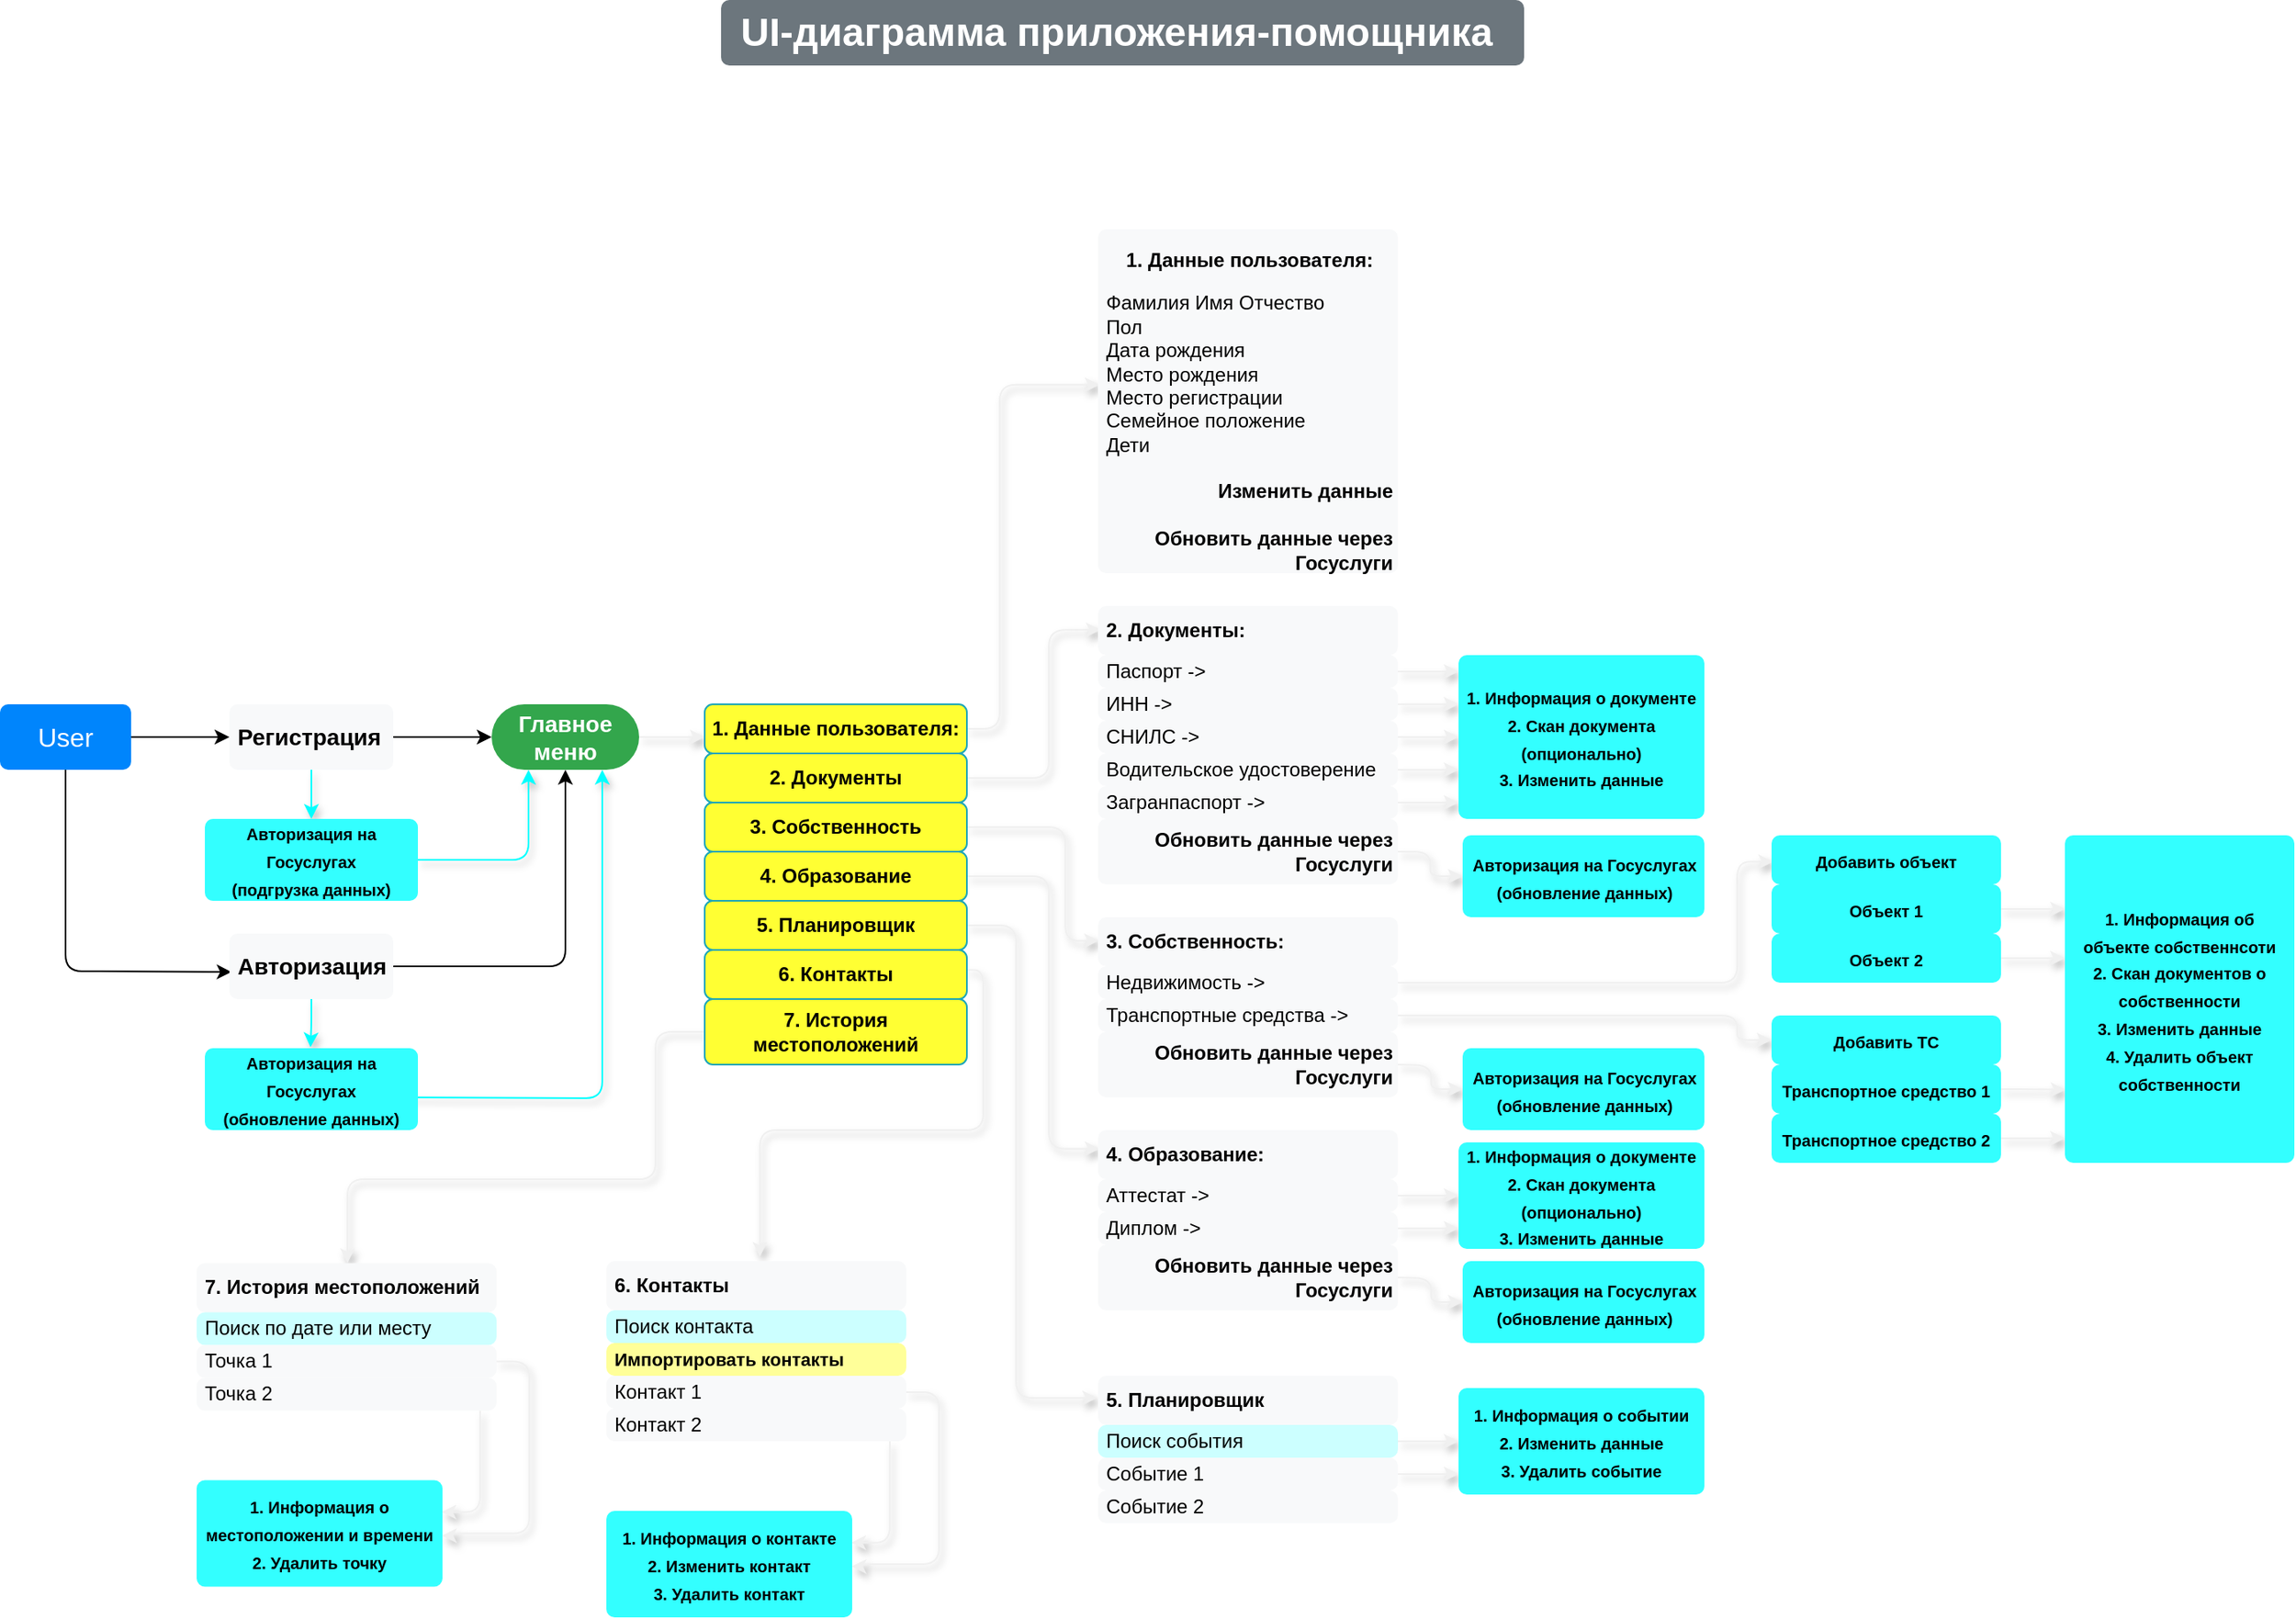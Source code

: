 <mxfile>
    <diagram id="IbItTFuZlibu-NrXDWV0" name="Страница 1">
        <mxGraphModel dx="1386" dy="1956" grid="1" gridSize="10" guides="1" tooltips="1" connect="1" arrows="1" fold="1" page="1" pageScale="1" pageWidth="827" pageHeight="1169" math="0" shadow="0">
            <root>
                <mxCell id="0"/>
                <mxCell id="1" parent="0"/>
                <mxCell id="22" style="edgeStyle=none;html=1;" parent="1" source="21" edge="1">
                    <mxGeometry relative="1" as="geometry">
                        <mxPoint x="280" y="-610" as="targetPoint"/>
                    </mxGeometry>
                </mxCell>
                <mxCell id="32" style="edgeStyle=orthogonalEdgeStyle;html=1;entryX=0.013;entryY=0.587;entryDx=0;entryDy=0;entryPerimeter=0;" parent="1" source="21" target="43" edge="1">
                    <mxGeometry relative="1" as="geometry">
                        <mxPoint x="310" y="-430" as="targetPoint"/>
                        <Array as="points">
                            <mxPoint x="180" y="-467"/>
                            <mxPoint x="210" y="-467"/>
                        </Array>
                    </mxGeometry>
                </mxCell>
                <mxCell id="21" value="User" style="html=1;shadow=0;dashed=0;shape=mxgraph.bootstrap.rrect;rSize=5;strokeColor=none;strokeWidth=1;fillColor=#0085FC;fontColor=#FFFFFF;whiteSpace=wrap;align=center;verticalAlign=middle;spacingLeft=0;fontStyle=0;fontSize=16;spacing=5;" parent="1" vertex="1">
                    <mxGeometry x="140" y="-630" width="80" height="40" as="geometry"/>
                </mxCell>
                <mxCell id="34" style="edgeStyle=orthogonalEdgeStyle;html=1;" parent="1" source="29" target="33" edge="1">
                    <mxGeometry relative="1" as="geometry"/>
                </mxCell>
                <mxCell id="38" style="edgeStyle=orthogonalEdgeStyle;html=1;strokeColor=#00FFFF;shadow=1;" parent="1" source="29" target="31" edge="1">
                    <mxGeometry relative="1" as="geometry"/>
                </mxCell>
                <mxCell id="29" value="Регистрация" style="html=1;shadow=0;dashed=0;shape=mxgraph.bootstrap.rrect;rSize=5;strokeColor=none;strokeWidth=1;fillColor=#F8F9FA;fontColor=#000000;whiteSpace=wrap;align=left;verticalAlign=middle;spacingLeft=0;fontStyle=1;fontSize=14;spacing=5;" parent="1" vertex="1">
                    <mxGeometry x="280" y="-630" width="100" height="40" as="geometry"/>
                </mxCell>
                <mxCell id="47" style="edgeStyle=orthogonalEdgeStyle;html=1;entryX=0.25;entryY=1;entryDx=0;entryDy=0;shadow=1;strokeColor=#00FFFF;fontSize=10;" parent="1" source="31" target="33" edge="1">
                    <mxGeometry relative="1" as="geometry"/>
                </mxCell>
                <mxCell id="31" value="&lt;font style=&quot;font-size: 10px;&quot;&gt;Авторизация на Госуслугах&lt;br&gt;(подгрузка данных)&lt;br&gt;&lt;/font&gt;" style="html=1;shadow=0;dashed=0;shape=mxgraph.bootstrap.rrect;rSize=5;strokeColor=none;strokeWidth=1;fillColor=#33FFFF;fontColor=#000000;whiteSpace=wrap;align=center;verticalAlign=middle;spacingLeft=0;fontStyle=1;fontSize=14;spacing=5;" parent="1" vertex="1">
                    <mxGeometry x="265" y="-560" width="130" height="50" as="geometry"/>
                </mxCell>
                <mxCell id="56" style="edgeStyle=orthogonalEdgeStyle;html=1;shadow=1;strokeColor=#F0F0F0;fontSize=12;fontColor=#000000;" parent="1" source="33" edge="1">
                    <mxGeometry relative="1" as="geometry">
                        <mxPoint x="570" y="-610" as="targetPoint"/>
                        <Array as="points">
                            <mxPoint x="570" y="-610"/>
                        </Array>
                    </mxGeometry>
                </mxCell>
                <mxCell id="33" value="Главное меню" style="rounded=1;whiteSpace=wrap;html=1;arcSize=50;strokeColor=none;strokeWidth=1;fillColor=#33A64C;fontColor=#FFFFFF;whiteSpace=wrap;align=center;verticalAlign=middle;spacingLeft=0;fontStyle=1;fontSize=14;spacing=10;" parent="1" vertex="1">
                    <mxGeometry x="440" y="-630" width="90" height="40" as="geometry"/>
                </mxCell>
                <mxCell id="41" style="edgeStyle=orthogonalEdgeStyle;html=1;entryX=0.5;entryY=1;entryDx=0;entryDy=0;" parent="1" source="43" target="33" edge="1">
                    <mxGeometry relative="1" as="geometry">
                        <mxPoint x="440" y="-470" as="targetPoint"/>
                    </mxGeometry>
                </mxCell>
                <mxCell id="42" style="edgeStyle=orthogonalEdgeStyle;html=1;strokeColor=#00FFFF;shadow=1;entryX=0.496;entryY=-0.012;entryDx=0;entryDy=0;entryPerimeter=0;" parent="1" source="43" target="46" edge="1">
                    <mxGeometry relative="1" as="geometry">
                        <mxPoint x="330" y="-410" as="targetPoint"/>
                    </mxGeometry>
                </mxCell>
                <mxCell id="43" value="Авторизация" style="html=1;shadow=0;dashed=0;shape=mxgraph.bootstrap.rrect;rSize=5;strokeColor=none;strokeWidth=1;fillColor=#F8F9FA;fontColor=#000000;whiteSpace=wrap;align=left;verticalAlign=middle;spacingLeft=0;fontStyle=1;fontSize=14;spacing=5;" parent="1" vertex="1">
                    <mxGeometry x="280" y="-490" width="100" height="40" as="geometry"/>
                </mxCell>
                <mxCell id="44" style="edgeStyle=orthogonalEdgeStyle;html=1;entryX=0.75;entryY=1;entryDx=0;entryDy=0;shadow=1;strokeColor=#00FFFF;fontSize=10;" parent="1" target="33" edge="1">
                    <mxGeometry relative="1" as="geometry">
                        <mxPoint x="485" y="-450" as="targetPoint"/>
                        <mxPoint x="380" y="-390.0" as="sourcePoint"/>
                    </mxGeometry>
                </mxCell>
                <mxCell id="46" value="&lt;font style=&quot;font-size: 10px;&quot;&gt;Авторизация на Госуслугах&lt;br&gt;(обновление данных)&lt;br&gt;&lt;/font&gt;" style="html=1;shadow=0;dashed=0;shape=mxgraph.bootstrap.rrect;rSize=5;strokeColor=none;strokeWidth=1;fillColor=#33FFFF;fontColor=#000000;whiteSpace=wrap;align=center;verticalAlign=middle;spacingLeft=0;fontStyle=1;fontSize=14;spacing=5;" parent="1" vertex="1">
                    <mxGeometry x="265" y="-420" width="130" height="50" as="geometry"/>
                </mxCell>
                <mxCell id="63" style="edgeStyle=orthogonalEdgeStyle;html=1;shadow=1;strokeColor=#F0F0F0;fontSize=12;fontColor=#000000;entryX=0.005;entryY=0.452;entryDx=0;entryDy=0;entryPerimeter=0;" parent="1" source="54" target="64" edge="1">
                    <mxGeometry relative="1" as="geometry">
                        <mxPoint x="770" y="-615" as="targetPoint"/>
                        <Array as="points">
                            <mxPoint x="750" y="-615"/>
                            <mxPoint x="750" y="-825"/>
                        </Array>
                    </mxGeometry>
                </mxCell>
                <mxCell id="54" value="&lt;p style=&quot;font-size: 12px;&quot;&gt;&lt;span style=&quot;background-color: initial;&quot;&gt;&lt;b&gt;1. Данные пользователя:&lt;/b&gt;&lt;/span&gt;&lt;/p&gt;" style="html=1;shadow=0;dashed=0;shape=mxgraph.bootstrap.rrect;rSize=5;strokeColor=#1CA5B8;strokeWidth=1;fillColor=#FFFF33;fontColor=#000000;whiteSpace=wrap;align=center;verticalAlign=middle;spacingLeft=0;fontStyle=0;fontSize=12;spacing=5;labelPosition=center;verticalLabelPosition=middle;" parent="1" vertex="1">
                    <mxGeometry x="570" y="-630" width="160" height="30" as="geometry"/>
                </mxCell>
                <mxCell id="72" style="edgeStyle=orthogonalEdgeStyle;html=1;entryX=0.009;entryY=0.485;entryDx=0;entryDy=0;entryPerimeter=0;shadow=1;strokeColor=#F0F0F0;fontSize=11;fontColor=#000000;" parent="1" source="57" target="65" edge="1">
                    <mxGeometry relative="1" as="geometry">
                        <Array as="points">
                            <mxPoint x="780" y="-585"/>
                            <mxPoint x="780" y="-675"/>
                        </Array>
                    </mxGeometry>
                </mxCell>
                <mxCell id="57" value="&lt;p style=&quot;&quot;&gt;2. Документы&lt;/p&gt;" style="html=1;shadow=0;dashed=0;shape=mxgraph.bootstrap.rrect;rSize=5;strokeColor=#1CA5B8;strokeWidth=1;fillColor=#FFFF33;fontColor=#000000;whiteSpace=wrap;align=center;verticalAlign=middle;spacingLeft=0;fontStyle=1;fontSize=12;spacing=5;labelPosition=center;verticalLabelPosition=middle;" parent="1" vertex="1">
                    <mxGeometry x="570" y="-600" width="160" height="30" as="geometry"/>
                </mxCell>
                <mxCell id="78" style="edgeStyle=orthogonalEdgeStyle;html=1;entryX=0.003;entryY=0.478;entryDx=0;entryDy=0;entryPerimeter=0;shadow=1;strokeColor=#F0F0F0;fontSize=11;fontColor=#000000;" parent="1" source="58" target="73" edge="1">
                    <mxGeometry relative="1" as="geometry">
                        <Array as="points">
                            <mxPoint x="790" y="-555"/>
                            <mxPoint x="790" y="-486"/>
                        </Array>
                    </mxGeometry>
                </mxCell>
                <mxCell id="58" value="&lt;div style=&quot;&quot;&gt;&lt;span style=&quot;background-color: initial;&quot;&gt;3. Собственность&lt;/span&gt;&lt;/div&gt;" style="html=1;shadow=0;dashed=0;shape=mxgraph.bootstrap.rrect;rSize=5;strokeColor=#1CA5B8;strokeWidth=1;fillColor=#FFFF33;fontColor=#000000;whiteSpace=wrap;align=center;verticalAlign=middle;spacingLeft=0;fontStyle=1;fontSize=12;spacing=5;labelPosition=center;verticalLabelPosition=middle;" parent="1" vertex="1">
                    <mxGeometry x="570" y="-570" width="160" height="30" as="geometry"/>
                </mxCell>
                <mxCell id="113" style="edgeStyle=orthogonalEdgeStyle;html=1;entryX=0.005;entryY=0.379;entryDx=0;entryDy=0;entryPerimeter=0;shadow=1;strokeColor=#F0F0F0;fontSize=11;fontColor=#000000;" parent="1" source="59" target="104" edge="1">
                    <mxGeometry relative="1" as="geometry">
                        <Array as="points">
                            <mxPoint x="780" y="-525"/>
                            <mxPoint x="780" y="-359"/>
                        </Array>
                    </mxGeometry>
                </mxCell>
                <mxCell id="59" value="&lt;div style=&quot;&quot;&gt;&lt;span style=&quot;background-color: initial;&quot;&gt;4. Образование&lt;/span&gt;&lt;/div&gt;" style="html=1;shadow=0;dashed=0;shape=mxgraph.bootstrap.rrect;rSize=5;strokeColor=#1CA5B8;strokeWidth=1;fillColor=#FFFF33;fontColor=#000000;whiteSpace=wrap;align=center;verticalAlign=middle;spacingLeft=0;fontStyle=1;fontSize=12;spacing=5;labelPosition=center;verticalLabelPosition=middle;" parent="1" vertex="1">
                    <mxGeometry x="570" y="-540" width="160" height="30" as="geometry"/>
                </mxCell>
                <mxCell id="123" style="edgeStyle=orthogonalEdgeStyle;html=1;entryX=-0.003;entryY=0.451;entryDx=0;entryDy=0;entryPerimeter=0;shadow=1;strokeColor=#F0F0F0;fontSize=11;fontColor=#000000;" parent="1" source="60" target="114" edge="1">
                    <mxGeometry relative="1" as="geometry">
                        <Array as="points">
                            <mxPoint x="760" y="-495"/>
                            <mxPoint x="760" y="-206"/>
                        </Array>
                    </mxGeometry>
                </mxCell>
                <mxCell id="60" value="&lt;div style=&quot;&quot;&gt;&lt;span style=&quot;background-color: initial;&quot;&gt;5. Планировщик&lt;/span&gt;&lt;/div&gt;" style="html=1;shadow=0;dashed=0;shape=mxgraph.bootstrap.rrect;rSize=5;strokeColor=#1CA5B8;strokeWidth=1;fillColor=#FFFF33;fontColor=#000000;whiteSpace=wrap;align=center;verticalAlign=middle;spacingLeft=0;fontStyle=1;fontSize=12;spacing=5;labelPosition=center;verticalLabelPosition=middle;" parent="1" vertex="1">
                    <mxGeometry x="570" y="-510" width="160" height="30" as="geometry"/>
                </mxCell>
                <mxCell id="135" style="edgeStyle=orthogonalEdgeStyle;html=1;entryX=0.512;entryY=-0.089;entryDx=0;entryDy=0;entryPerimeter=0;shadow=1;strokeColor=#F0F0F0;fontSize=11;fontColor=#000000;exitX=0.998;exitY=0.406;exitDx=0;exitDy=0;exitPerimeter=0;" parent="1" source="61" target="125" edge="1">
                    <mxGeometry relative="1" as="geometry"/>
                </mxCell>
                <mxCell id="61" value="&lt;div style=&quot;&quot;&gt;&lt;span style=&quot;background-color: initial;&quot;&gt;6. Контакты&lt;/span&gt;&lt;/div&gt;" style="html=1;shadow=0;dashed=0;shape=mxgraph.bootstrap.rrect;rSize=5;strokeColor=#1CA5B8;strokeWidth=1;fillColor=#FFFF33;fontColor=#000000;whiteSpace=wrap;align=center;verticalAlign=middle;spacingLeft=0;fontStyle=1;fontSize=12;spacing=5;labelPosition=center;verticalLabelPosition=middle;" parent="1" vertex="1">
                    <mxGeometry x="570" y="-480" width="160" height="30" as="geometry"/>
                </mxCell>
                <mxCell id="144" style="edgeStyle=orthogonalEdgeStyle;html=1;shadow=1;strokeColor=#F0F0F0;fontSize=11;fontColor=#000000;" parent="1" source="62" target="136" edge="1">
                    <mxGeometry relative="1" as="geometry">
                        <Array as="points">
                            <mxPoint x="540" y="-430"/>
                            <mxPoint x="540" y="-340"/>
                            <mxPoint x="352" y="-340"/>
                        </Array>
                    </mxGeometry>
                </mxCell>
                <mxCell id="62" value="&lt;div style=&quot;&quot;&gt;&lt;span style=&quot;background-color: initial;&quot;&gt;7. История местоположений&lt;/span&gt;&lt;/div&gt;" style="html=1;shadow=0;dashed=0;shape=mxgraph.bootstrap.rrect;rSize=5;strokeColor=#1CA5B8;strokeWidth=1;fillColor=#FFFF33;fontColor=#000000;whiteSpace=wrap;align=center;verticalAlign=middle;spacingLeft=0;fontStyle=1;fontSize=12;spacing=5;labelPosition=center;verticalLabelPosition=middle;" parent="1" vertex="1">
                    <mxGeometry x="570" y="-450" width="160" height="40" as="geometry"/>
                </mxCell>
                <mxCell id="64" value="&lt;p style=&quot;font-size: 12px; font-weight: 400; text-align: center;&quot;&gt;&lt;span style=&quot;background-color: initial;&quot;&gt;&lt;b&gt;1. Данные пользователя:&lt;/b&gt;&lt;/span&gt;&lt;br&gt;&lt;/p&gt;&lt;div style=&quot;font-size: 12px; font-weight: 400;&quot;&gt;Фамилия&amp;nbsp;&lt;span style=&quot;background-color: initial;&quot;&gt;Имя&amp;nbsp;&lt;/span&gt;&lt;span style=&quot;background-color: initial;&quot;&gt;Отчество&lt;/span&gt;&lt;/div&gt;&lt;div style=&quot;font-size: 12px; font-weight: 400;&quot;&gt;Пол&lt;/div&gt;&lt;div style=&quot;font-size: 12px; font-weight: 400;&quot;&gt;Дата рождения&lt;/div&gt;&lt;div style=&quot;font-size: 12px; font-weight: 400;&quot;&gt;Место рождения&lt;/div&gt;&lt;div style=&quot;font-size: 12px; font-weight: 400;&quot;&gt;Место регистрации&lt;/div&gt;&lt;div style=&quot;font-size: 12px; font-weight: 400;&quot;&gt;&lt;span style=&quot;background-color: initial;&quot;&gt;Семейное&amp;nbsp;&lt;/span&gt;&lt;span style=&quot;background-color: initial;&quot;&gt;положение&lt;/span&gt;&lt;/div&gt;&lt;div style=&quot;font-size: 12px; font-weight: 400;&quot;&gt;&lt;span style=&quot;background-color: initial;&quot;&gt;Дети&lt;/span&gt;&lt;/div&gt;&lt;div style=&quot;font-size: 12px; font-weight: 400;&quot;&gt;&lt;span style=&quot;background-color: initial;&quot;&gt;&lt;br&gt;&lt;/span&gt;&lt;/div&gt;&lt;div style=&quot;font-size: 12px; font-weight: 400; text-align: right;&quot;&gt;&lt;span style=&quot;background-color: initial;&quot;&gt;&lt;b&gt;Изменить данные&lt;/b&gt;&lt;/span&gt;&lt;/div&gt;&lt;div style=&quot;font-size: 12px; font-weight: 400; text-align: right;&quot;&gt;&lt;span style=&quot;background-color: initial;&quot;&gt;&lt;b&gt;&lt;br&gt;&lt;/b&gt;&lt;/span&gt;&lt;/div&gt;&lt;div style=&quot;font-size: 12px; font-weight: 400; text-align: right;&quot;&gt;&lt;span style=&quot;background-color: initial;&quot;&gt;&lt;b&gt;Обновить данные через Госуслуги&lt;/b&gt;&lt;/span&gt;&lt;/div&gt;" style="html=1;shadow=0;dashed=0;shape=mxgraph.bootstrap.rrect;rSize=5;strokeColor=none;strokeWidth=1;fillColor=#F8F9FA;fontColor=#000000;whiteSpace=wrap;align=left;verticalAlign=middle;spacingLeft=0;fontStyle=1;fontSize=11;spacing=5;" parent="1" vertex="1">
                    <mxGeometry x="810" y="-920" width="183" height="210" as="geometry"/>
                </mxCell>
                <mxCell id="65" value="&lt;p style=&quot;font-size: 12px; text-align: center; font-weight: 400;&quot;&gt;&lt;span style=&quot;background-color: initial;&quot;&gt;&lt;b&gt;2. Документы:&lt;/b&gt;&lt;/span&gt;&lt;/p&gt;" style="html=1;shadow=0;dashed=0;shape=mxgraph.bootstrap.rrect;rSize=5;strokeColor=none;strokeWidth=1;fillColor=#F8F9FA;fontColor=#000000;whiteSpace=wrap;align=left;verticalAlign=middle;spacingLeft=0;fontStyle=1;fontSize=11;spacing=5;" parent="1" vertex="1">
                    <mxGeometry x="810" y="-690" width="183" height="30" as="geometry"/>
                </mxCell>
                <mxCell id="82" style="edgeStyle=orthogonalEdgeStyle;html=1;shadow=1;strokeColor=#F0F0F0;fontSize=11;fontColor=#000000;" parent="1" source="66" edge="1">
                    <mxGeometry relative="1" as="geometry">
                        <mxPoint x="1030" y="-650" as="targetPoint"/>
                    </mxGeometry>
                </mxCell>
                <mxCell id="66" value="&lt;p style=&quot;font-size: 12px; text-align: center; font-weight: 400;&quot;&gt;&lt;span style=&quot;background-color: initial;&quot;&gt;Паспорт -&amp;gt;&lt;br&gt;&lt;/span&gt;&lt;/p&gt;" style="html=1;shadow=0;dashed=0;shape=mxgraph.bootstrap.rrect;rSize=5;strokeColor=none;strokeWidth=1;fillColor=#F8F9FA;fontColor=#000000;whiteSpace=wrap;align=left;verticalAlign=middle;spacingLeft=0;fontStyle=1;fontSize=11;spacing=5;" parent="1" vertex="1">
                    <mxGeometry x="810" y="-660" width="183" height="20" as="geometry"/>
                </mxCell>
                <mxCell id="90" style="edgeStyle=orthogonalEdgeStyle;html=1;shadow=1;strokeColor=#F0F0F0;fontSize=11;fontColor=#000000;" parent="1" source="67" target="88" edge="1">
                    <mxGeometry relative="1" as="geometry"/>
                </mxCell>
                <mxCell id="67" value="&lt;p style=&quot;text-align: right; font-size: 12px; font-weight: 400;&quot;&gt;&lt;b style=&quot;background-color: initial;&quot;&gt;Обновить данные через Госуслуги&lt;/b&gt;&lt;br&gt;&lt;/p&gt;" style="html=1;shadow=0;dashed=0;shape=mxgraph.bootstrap.rrect;rSize=5;strokeColor=none;strokeWidth=1;fillColor=#F8F9FA;fontColor=#000000;whiteSpace=wrap;align=left;verticalAlign=middle;spacingLeft=0;fontStyle=1;fontSize=11;spacing=5;" parent="1" vertex="1">
                    <mxGeometry x="810" y="-560" width="183" height="40" as="geometry"/>
                </mxCell>
                <mxCell id="83" style="edgeStyle=orthogonalEdgeStyle;html=1;shadow=1;strokeColor=#F0F0F0;fontSize=11;fontColor=#000000;" parent="1" source="68" edge="1">
                    <mxGeometry relative="1" as="geometry">
                        <mxPoint x="1030" y="-630" as="targetPoint"/>
                    </mxGeometry>
                </mxCell>
                <mxCell id="68" value="&lt;p style=&quot;font-size: 12px; text-align: center; font-weight: 400;&quot;&gt;&lt;span style=&quot;background-color: initial;&quot;&gt;ИНН -&amp;gt;&lt;br&gt;&lt;/span&gt;&lt;/p&gt;" style="html=1;shadow=0;dashed=0;shape=mxgraph.bootstrap.rrect;rSize=5;strokeColor=none;strokeWidth=1;fillColor=#F8F9FA;fontColor=#000000;whiteSpace=wrap;align=left;verticalAlign=middle;spacingLeft=0;fontStyle=1;fontSize=11;spacing=5;" parent="1" vertex="1">
                    <mxGeometry x="810" y="-640" width="183" height="20" as="geometry"/>
                </mxCell>
                <mxCell id="84" style="edgeStyle=orthogonalEdgeStyle;html=1;shadow=1;strokeColor=#F0F0F0;fontSize=11;fontColor=#000000;" parent="1" source="69" edge="1">
                    <mxGeometry relative="1" as="geometry">
                        <mxPoint x="1030" y="-610" as="targetPoint"/>
                    </mxGeometry>
                </mxCell>
                <mxCell id="69" value="&lt;p style=&quot;font-size: 12px; text-align: center; font-weight: 400;&quot;&gt;&lt;span style=&quot;background-color: initial;&quot;&gt;СНИЛС -&amp;gt;&lt;br&gt;&lt;/span&gt;&lt;/p&gt;" style="html=1;shadow=0;dashed=0;shape=mxgraph.bootstrap.rrect;rSize=5;strokeColor=none;strokeWidth=1;fillColor=#F8F9FA;fontColor=#000000;whiteSpace=wrap;align=left;verticalAlign=middle;spacingLeft=0;fontStyle=1;fontSize=11;spacing=5;" parent="1" vertex="1">
                    <mxGeometry x="810" y="-620" width="183" height="20" as="geometry"/>
                </mxCell>
                <mxCell id="85" style="edgeStyle=orthogonalEdgeStyle;html=1;shadow=1;strokeColor=#F0F0F0;fontSize=11;fontColor=#000000;" parent="1" source="70" edge="1">
                    <mxGeometry relative="1" as="geometry">
                        <mxPoint x="1030" y="-590" as="targetPoint"/>
                    </mxGeometry>
                </mxCell>
                <mxCell id="70" value="&lt;p style=&quot;font-size: 12px; text-align: center; font-weight: 400;&quot;&gt;&lt;span style=&quot;background-color: initial;&quot;&gt;Водительское удостоверение&lt;br&gt;&lt;/span&gt;&lt;/p&gt;" style="html=1;shadow=0;dashed=0;shape=mxgraph.bootstrap.rrect;rSize=5;strokeColor=none;strokeWidth=1;fillColor=#F8F9FA;fontColor=#000000;whiteSpace=wrap;align=left;verticalAlign=middle;spacingLeft=0;fontStyle=1;fontSize=11;spacing=5;" parent="1" vertex="1">
                    <mxGeometry x="810" y="-600" width="183" height="20" as="geometry"/>
                </mxCell>
                <mxCell id="86" style="edgeStyle=orthogonalEdgeStyle;html=1;shadow=1;strokeColor=#F0F0F0;fontSize=11;fontColor=#000000;" parent="1" source="71" edge="1">
                    <mxGeometry relative="1" as="geometry">
                        <mxPoint x="1030" y="-570" as="targetPoint"/>
                    </mxGeometry>
                </mxCell>
                <mxCell id="71" value="&lt;p style=&quot;font-size: 12px; text-align: center; font-weight: 400;&quot;&gt;&lt;span style=&quot;background-color: initial;&quot;&gt;Загранпаспорт -&amp;gt;&lt;br&gt;&lt;/span&gt;&lt;/p&gt;" style="html=1;shadow=0;dashed=0;shape=mxgraph.bootstrap.rrect;rSize=5;strokeColor=none;strokeWidth=1;fillColor=#F8F9FA;fontColor=#000000;whiteSpace=wrap;align=left;verticalAlign=middle;spacingLeft=0;fontStyle=1;fontSize=11;spacing=5;" parent="1" vertex="1">
                    <mxGeometry x="810" y="-580" width="183" height="20" as="geometry"/>
                </mxCell>
                <mxCell id="73" value="&lt;p style=&quot;font-size: 12px; text-align: center; font-weight: 400;&quot;&gt;&lt;span style=&quot;background-color: initial;&quot;&gt;&lt;b&gt;3. Собственность:&lt;/b&gt;&lt;/span&gt;&lt;/p&gt;" style="html=1;shadow=0;dashed=0;shape=mxgraph.bootstrap.rrect;rSize=5;strokeColor=none;strokeWidth=1;fillColor=#F8F9FA;fontColor=#000000;whiteSpace=wrap;align=left;verticalAlign=middle;spacingLeft=0;fontStyle=1;fontSize=11;spacing=5;" parent="1" vertex="1">
                    <mxGeometry x="810" y="-500" width="183" height="30" as="geometry"/>
                </mxCell>
                <mxCell id="96" style="edgeStyle=orthogonalEdgeStyle;html=1;entryX=0.007;entryY=0.538;entryDx=0;entryDy=0;entryPerimeter=0;shadow=1;strokeColor=#F0F0F0;fontSize=11;fontColor=#000000;" parent="1" source="74" target="91" edge="1">
                    <mxGeometry relative="1" as="geometry">
                        <Array as="points">
                            <mxPoint x="1200" y="-460"/>
                            <mxPoint x="1200" y="-534"/>
                        </Array>
                    </mxGeometry>
                </mxCell>
                <mxCell id="74" value="&lt;p style=&quot;font-size: 12px; text-align: center; font-weight: 400;&quot;&gt;&lt;span style=&quot;background-color: initial;&quot;&gt;Недвижимость -&amp;gt;&lt;br&gt;&lt;/span&gt;&lt;/p&gt;" style="html=1;shadow=0;dashed=0;shape=mxgraph.bootstrap.rrect;rSize=5;strokeColor=none;strokeWidth=1;fillColor=#F8F9FA;fontColor=#000000;whiteSpace=wrap;align=left;verticalAlign=middle;spacingLeft=0;fontStyle=1;fontSize=11;spacing=5;" parent="1" vertex="1">
                    <mxGeometry x="810" y="-470" width="183" height="20" as="geometry"/>
                </mxCell>
                <mxCell id="97" style="edgeStyle=orthogonalEdgeStyle;html=1;shadow=1;strokeColor=#F0F0F0;fontSize=11;fontColor=#000000;" parent="1" source="75" target="79" edge="1">
                    <mxGeometry relative="1" as="geometry">
                        <Array as="points">
                            <mxPoint x="1200" y="-440"/>
                            <mxPoint x="1200" y="-425"/>
                        </Array>
                    </mxGeometry>
                </mxCell>
                <mxCell id="75" value="&lt;p style=&quot;font-size: 12px; text-align: center; font-weight: 400;&quot;&gt;&lt;span style=&quot;background-color: initial;&quot;&gt;Транспортные средства -&amp;gt;&lt;br&gt;&lt;/span&gt;&lt;/p&gt;" style="html=1;shadow=0;dashed=0;shape=mxgraph.bootstrap.rrect;rSize=5;strokeColor=none;strokeWidth=1;fillColor=#F8F9FA;fontColor=#000000;whiteSpace=wrap;align=left;verticalAlign=middle;spacingLeft=0;fontStyle=1;fontSize=11;spacing=5;" parent="1" vertex="1">
                    <mxGeometry x="810" y="-450" width="183" height="20" as="geometry"/>
                </mxCell>
                <mxCell id="77" value="&lt;p style=&quot;text-align: right; font-size: 12px; font-weight: 400;&quot;&gt;&lt;b style=&quot;background-color: initial;&quot;&gt;Обновить данные через Госуслуги&lt;/b&gt;&lt;br&gt;&lt;/p&gt;" style="html=1;shadow=0;dashed=0;shape=mxgraph.bootstrap.rrect;rSize=5;strokeColor=none;strokeWidth=1;fillColor=#F8F9FA;fontColor=#000000;whiteSpace=wrap;align=left;verticalAlign=middle;spacingLeft=0;fontStyle=1;fontSize=11;spacing=5;" parent="1" vertex="1">
                    <mxGeometry x="810" y="-430" width="183" height="40" as="geometry"/>
                </mxCell>
                <mxCell id="79" value="&lt;font style=&quot;font-size: 10px;&quot;&gt;Добавить ТС&lt;br&gt;&lt;/font&gt;" style="html=1;shadow=0;dashed=0;shape=mxgraph.bootstrap.rrect;rSize=5;strokeColor=none;strokeWidth=1;fillColor=#33FFFF;fontColor=#000000;whiteSpace=wrap;align=center;verticalAlign=middle;spacingLeft=0;fontStyle=1;fontSize=14;spacing=5;" parent="1" vertex="1">
                    <mxGeometry x="1221" y="-440" width="140" height="30" as="geometry"/>
                </mxCell>
                <mxCell id="102" style="edgeStyle=orthogonalEdgeStyle;html=1;entryX=0.002;entryY=0.777;entryDx=0;entryDy=0;entryPerimeter=0;shadow=1;strokeColor=#F0F0F0;fontSize=11;fontColor=#000000;" parent="1" source="80" target="98" edge="1">
                    <mxGeometry relative="1" as="geometry"/>
                </mxCell>
                <mxCell id="80" value="&lt;font style=&quot;font-size: 10px;&quot;&gt;Транспортное средство 1&lt;br&gt;&lt;/font&gt;" style="html=1;shadow=0;dashed=0;shape=mxgraph.bootstrap.rrect;rSize=5;strokeColor=none;strokeWidth=1;fillColor=#33FFFF;fontColor=#000000;whiteSpace=wrap;align=center;verticalAlign=middle;spacingLeft=0;fontStyle=1;fontSize=14;spacing=5;" parent="1" vertex="1">
                    <mxGeometry x="1221" y="-410" width="140" height="30" as="geometry"/>
                </mxCell>
                <mxCell id="103" style="edgeStyle=orthogonalEdgeStyle;html=1;entryX=0;entryY=0.925;entryDx=0;entryDy=0;entryPerimeter=0;shadow=1;strokeColor=#F0F0F0;fontSize=11;fontColor=#000000;" parent="1" source="81" target="98" edge="1">
                    <mxGeometry relative="1" as="geometry"/>
                </mxCell>
                <mxCell id="81" value="&lt;font style=&quot;font-size: 10px;&quot;&gt;Транспортное средство 2&lt;br&gt;&lt;/font&gt;" style="html=1;shadow=0;dashed=0;shape=mxgraph.bootstrap.rrect;rSize=5;strokeColor=none;strokeWidth=1;fillColor=#33FFFF;fontColor=#000000;whiteSpace=wrap;align=center;verticalAlign=middle;spacingLeft=0;fontStyle=1;fontSize=14;spacing=5;" parent="1" vertex="1">
                    <mxGeometry x="1221" y="-380" width="140" height="30" as="geometry"/>
                </mxCell>
                <mxCell id="87" value="&lt;font style=&quot;font-size: 10px;&quot;&gt;1. Информация о документе&lt;br&gt;2. Скан документа (опционально)&lt;br&gt;3. Изменить данные&lt;br&gt;&lt;/font&gt;" style="html=1;shadow=0;dashed=0;shape=mxgraph.bootstrap.rrect;rSize=5;strokeColor=none;strokeWidth=1;fillColor=#33FFFF;fontColor=#000000;whiteSpace=wrap;align=center;verticalAlign=middle;spacingLeft=0;fontStyle=1;fontSize=14;spacing=5;" parent="1" vertex="1">
                    <mxGeometry x="1030" y="-660" width="150" height="100" as="geometry"/>
                </mxCell>
                <mxCell id="88" value="&lt;font style=&quot;font-size: 10px;&quot;&gt;Авторизация на Госуслугах&lt;br&gt;(обновление данных)&lt;br&gt;&lt;/font&gt;" style="html=1;shadow=0;dashed=0;shape=mxgraph.bootstrap.rrect;rSize=5;strokeColor=none;strokeWidth=1;fillColor=#33FFFF;fontColor=#000000;whiteSpace=wrap;align=center;verticalAlign=middle;spacingLeft=0;fontStyle=1;fontSize=14;spacing=5;" parent="1" vertex="1">
                    <mxGeometry x="1032.5" y="-550" width="147.5" height="50" as="geometry"/>
                </mxCell>
                <mxCell id="91" value="&lt;font style=&quot;font-size: 10px;&quot;&gt;Добавить объект&lt;br&gt;&lt;/font&gt;" style="html=1;shadow=0;dashed=0;shape=mxgraph.bootstrap.rrect;rSize=5;strokeColor=none;strokeWidth=1;fillColor=#33FFFF;fontColor=#000000;whiteSpace=wrap;align=center;verticalAlign=middle;spacingLeft=0;fontStyle=1;fontSize=14;spacing=5;" parent="1" vertex="1">
                    <mxGeometry x="1221" y="-550" width="140" height="30" as="geometry"/>
                </mxCell>
                <mxCell id="99" style="edgeStyle=orthogonalEdgeStyle;html=1;entryX=0;entryY=0.225;entryDx=0;entryDy=0;entryPerimeter=0;shadow=1;strokeColor=#F0F0F0;fontSize=11;fontColor=#000000;" parent="1" source="92" target="98" edge="1">
                    <mxGeometry relative="1" as="geometry"/>
                </mxCell>
                <mxCell id="92" value="&lt;font style=&quot;font-size: 10px;&quot;&gt;Объект 1&lt;br&gt;&lt;/font&gt;" style="html=1;shadow=0;dashed=0;shape=mxgraph.bootstrap.rrect;rSize=5;strokeColor=none;strokeWidth=1;fillColor=#33FFFF;fontColor=#000000;whiteSpace=wrap;align=center;verticalAlign=middle;spacingLeft=0;fontStyle=1;fontSize=14;spacing=5;" parent="1" vertex="1">
                    <mxGeometry x="1221" y="-520" width="140" height="30" as="geometry"/>
                </mxCell>
                <mxCell id="100" style="edgeStyle=orthogonalEdgeStyle;html=1;entryX=0;entryY=0.375;entryDx=0;entryDy=0;entryPerimeter=0;shadow=1;strokeColor=#F0F0F0;fontSize=11;fontColor=#000000;" parent="1" source="93" target="98" edge="1">
                    <mxGeometry relative="1" as="geometry"/>
                </mxCell>
                <mxCell id="93" value="&lt;font style=&quot;font-size: 10px;&quot;&gt;Объект 2&lt;br&gt;&lt;/font&gt;" style="html=1;shadow=0;dashed=0;shape=mxgraph.bootstrap.rrect;rSize=5;strokeColor=none;strokeWidth=1;fillColor=#33FFFF;fontColor=#000000;whiteSpace=wrap;align=center;verticalAlign=middle;spacingLeft=0;fontStyle=1;fontSize=14;spacing=5;" parent="1" vertex="1">
                    <mxGeometry x="1221" y="-490" width="140" height="30" as="geometry"/>
                </mxCell>
                <mxCell id="94" style="edgeStyle=orthogonalEdgeStyle;html=1;shadow=1;strokeColor=#F0F0F0;fontSize=11;fontColor=#000000;" parent="1" target="95" edge="1">
                    <mxGeometry relative="1" as="geometry">
                        <mxPoint x="993" y="-409.957" as="sourcePoint"/>
                    </mxGeometry>
                </mxCell>
                <mxCell id="95" value="&lt;font style=&quot;font-size: 10px;&quot;&gt;Авторизация на Госуслугах&lt;br&gt;(обновление данных)&lt;br&gt;&lt;/font&gt;" style="html=1;shadow=0;dashed=0;shape=mxgraph.bootstrap.rrect;rSize=5;strokeColor=none;strokeWidth=1;fillColor=#33FFFF;fontColor=#000000;whiteSpace=wrap;align=center;verticalAlign=middle;spacingLeft=0;fontStyle=1;fontSize=14;spacing=5;" parent="1" vertex="1">
                    <mxGeometry x="1032.5" y="-420" width="147.5" height="50" as="geometry"/>
                </mxCell>
                <mxCell id="98" value="&lt;font style=&quot;font-size: 10px;&quot;&gt;1. Информация об объекте собственнсоти&lt;br&gt;2. Скан документов о собственности&lt;br&gt;3. Изменить данные&lt;br&gt;4. Удалить объект собственности&lt;br&gt;&lt;/font&gt;" style="html=1;shadow=0;dashed=0;shape=mxgraph.bootstrap.rrect;rSize=5;strokeColor=none;strokeWidth=1;fillColor=#33FFFF;fontColor=#000000;whiteSpace=wrap;align=center;verticalAlign=middle;spacingLeft=0;fontStyle=1;fontSize=14;spacing=5;" parent="1" vertex="1">
                    <mxGeometry x="1400" y="-550" width="140" height="200" as="geometry"/>
                </mxCell>
                <mxCell id="104" value="&lt;p style=&quot;font-size: 12px; text-align: center; font-weight: 400;&quot;&gt;&lt;span style=&quot;background-color: initial;&quot;&gt;&lt;b&gt;4. Образование:&lt;/b&gt;&lt;/span&gt;&lt;/p&gt;" style="html=1;shadow=0;dashed=0;shape=mxgraph.bootstrap.rrect;rSize=5;strokeColor=none;strokeWidth=1;fillColor=#F8F9FA;fontColor=#000000;whiteSpace=wrap;align=left;verticalAlign=middle;spacingLeft=0;fontStyle=1;fontSize=11;spacing=5;" parent="1" vertex="1">
                    <mxGeometry x="810" y="-370" width="183" height="30" as="geometry"/>
                </mxCell>
                <mxCell id="111" style="edgeStyle=orthogonalEdgeStyle;html=1;shadow=1;strokeColor=#F0F0F0;fontSize=11;fontColor=#000000;" parent="1" source="105" target="108" edge="1">
                    <mxGeometry relative="1" as="geometry"/>
                </mxCell>
                <mxCell id="105" value="&lt;p style=&quot;font-size: 12px; text-align: center; font-weight: 400;&quot;&gt;&lt;span style=&quot;background-color: initial;&quot;&gt;Аттестат -&amp;gt;&lt;br&gt;&lt;/span&gt;&lt;/p&gt;" style="html=1;shadow=0;dashed=0;shape=mxgraph.bootstrap.rrect;rSize=5;strokeColor=none;strokeWidth=1;fillColor=#F8F9FA;fontColor=#000000;whiteSpace=wrap;align=left;verticalAlign=middle;spacingLeft=0;fontStyle=1;fontSize=11;spacing=5;" parent="1" vertex="1">
                    <mxGeometry x="810" y="-340" width="183" height="20" as="geometry"/>
                </mxCell>
                <mxCell id="112" style="edgeStyle=orthogonalEdgeStyle;html=1;entryX=0;entryY=0.808;entryDx=0;entryDy=0;entryPerimeter=0;shadow=1;strokeColor=#F0F0F0;fontSize=11;fontColor=#000000;" parent="1" source="106" target="108" edge="1">
                    <mxGeometry relative="1" as="geometry"/>
                </mxCell>
                <mxCell id="106" value="&lt;p style=&quot;font-size: 12px; text-align: center; font-weight: 400;&quot;&gt;&lt;span style=&quot;background-color: initial;&quot;&gt;Диплом -&amp;gt;&lt;br&gt;&lt;/span&gt;&lt;/p&gt;" style="html=1;shadow=0;dashed=0;shape=mxgraph.bootstrap.rrect;rSize=5;strokeColor=none;strokeWidth=1;fillColor=#F8F9FA;fontColor=#000000;whiteSpace=wrap;align=left;verticalAlign=middle;spacingLeft=0;fontStyle=1;fontSize=11;spacing=5;" parent="1" vertex="1">
                    <mxGeometry x="810" y="-320" width="183" height="20" as="geometry"/>
                </mxCell>
                <mxCell id="107" value="&lt;p style=&quot;text-align: right; font-size: 12px; font-weight: 400;&quot;&gt;&lt;b style=&quot;background-color: initial;&quot;&gt;Обновить данные через Госуслуги&lt;/b&gt;&lt;br&gt;&lt;/p&gt;" style="html=1;shadow=0;dashed=0;shape=mxgraph.bootstrap.rrect;rSize=5;strokeColor=none;strokeWidth=1;fillColor=#F8F9FA;fontColor=#000000;whiteSpace=wrap;align=left;verticalAlign=middle;spacingLeft=0;fontStyle=1;fontSize=11;spacing=5;" parent="1" vertex="1">
                    <mxGeometry x="810" y="-300" width="183" height="40" as="geometry"/>
                </mxCell>
                <mxCell id="108" value="&lt;font style=&quot;font-size: 10px;&quot;&gt;1. Информация о документе&lt;br&gt;2. Скан документа (опционально)&lt;br&gt;3. Изменить данные&lt;br&gt;&lt;/font&gt;" style="html=1;shadow=0;dashed=0;shape=mxgraph.bootstrap.rrect;rSize=5;strokeColor=none;strokeWidth=1;fillColor=#33FFFF;fontColor=#000000;whiteSpace=wrap;align=center;verticalAlign=middle;spacingLeft=0;fontStyle=1;fontSize=14;spacing=5;" parent="1" vertex="1">
                    <mxGeometry x="1030" y="-362.5" width="150" height="65" as="geometry"/>
                </mxCell>
                <mxCell id="109" style="edgeStyle=orthogonalEdgeStyle;html=1;shadow=1;strokeColor=#F0F0F0;fontSize=11;fontColor=#000000;" parent="1" target="110" edge="1">
                    <mxGeometry relative="1" as="geometry">
                        <mxPoint x="993.0" y="-279.957" as="sourcePoint"/>
                    </mxGeometry>
                </mxCell>
                <mxCell id="110" value="&lt;font style=&quot;font-size: 10px;&quot;&gt;Авторизация на Госуслугах&lt;br&gt;(обновление данных)&lt;br&gt;&lt;/font&gt;" style="html=1;shadow=0;dashed=0;shape=mxgraph.bootstrap.rrect;rSize=5;strokeColor=none;strokeWidth=1;fillColor=#33FFFF;fontColor=#000000;whiteSpace=wrap;align=center;verticalAlign=middle;spacingLeft=0;fontStyle=1;fontSize=14;spacing=5;" parent="1" vertex="1">
                    <mxGeometry x="1032.5" y="-290" width="147.5" height="50" as="geometry"/>
                </mxCell>
                <mxCell id="114" value="&lt;p style=&quot;font-size: 12px; text-align: center; font-weight: 400;&quot;&gt;&lt;span style=&quot;background-color: initial;&quot;&gt;&lt;b&gt;5. Планировщик&lt;/b&gt;&lt;/span&gt;&lt;/p&gt;" style="html=1;shadow=0;dashed=0;shape=mxgraph.bootstrap.rrect;rSize=5;strokeColor=none;strokeWidth=1;fillColor=#F8F9FA;fontColor=#000000;whiteSpace=wrap;align=left;verticalAlign=middle;spacingLeft=0;fontStyle=1;fontSize=11;spacing=5;" parent="1" vertex="1">
                    <mxGeometry x="810" y="-220" width="183" height="30" as="geometry"/>
                </mxCell>
                <mxCell id="115" style="edgeStyle=orthogonalEdgeStyle;html=1;shadow=1;strokeColor=#F0F0F0;fontSize=11;fontColor=#000000;" parent="1" source="116" target="120" edge="1">
                    <mxGeometry relative="1" as="geometry"/>
                </mxCell>
                <mxCell id="116" value="&lt;p style=&quot;font-size: 12px; text-align: center; font-weight: 400;&quot;&gt;&lt;span style=&quot;background-color: initial;&quot;&gt;Поиск события&lt;br&gt;&lt;/span&gt;&lt;/p&gt;" style="html=1;shadow=0;dashed=0;shape=mxgraph.bootstrap.rrect;rSize=5;strokeColor=none;strokeWidth=1;fillColor=#CCFFFF;fontColor=#000000;whiteSpace=wrap;align=left;verticalAlign=middle;spacingLeft=0;fontStyle=1;fontSize=11;spacing=5;" parent="1" vertex="1">
                    <mxGeometry x="810" y="-190" width="183" height="20" as="geometry"/>
                </mxCell>
                <mxCell id="117" style="edgeStyle=orthogonalEdgeStyle;html=1;entryX=0;entryY=0.808;entryDx=0;entryDy=0;entryPerimeter=0;shadow=1;strokeColor=#F0F0F0;fontSize=11;fontColor=#000000;" parent="1" source="118" target="120" edge="1">
                    <mxGeometry relative="1" as="geometry"/>
                </mxCell>
                <mxCell id="118" value="&lt;p style=&quot;font-size: 12px; text-align: center; font-weight: 400;&quot;&gt;&lt;span style=&quot;background-color: initial;&quot;&gt;Событие 1&lt;br&gt;&lt;/span&gt;&lt;/p&gt;" style="html=1;shadow=0;dashed=0;shape=mxgraph.bootstrap.rrect;rSize=5;strokeColor=none;strokeWidth=1;fillColor=#F8F9FA;fontColor=#000000;whiteSpace=wrap;align=left;verticalAlign=middle;spacingLeft=0;fontStyle=1;fontSize=11;spacing=5;" parent="1" vertex="1">
                    <mxGeometry x="810" y="-170" width="183" height="20" as="geometry"/>
                </mxCell>
                <mxCell id="120" value="&lt;font style=&quot;font-size: 10px;&quot;&gt;1. Информация о событии&lt;br&gt;2. Изменить данные&lt;br&gt;3. Удалить событие&lt;br&gt;&lt;/font&gt;" style="html=1;shadow=0;dashed=0;shape=mxgraph.bootstrap.rrect;rSize=5;strokeColor=none;strokeWidth=1;fillColor=#33FFFF;fontColor=#000000;whiteSpace=wrap;align=center;verticalAlign=middle;spacingLeft=0;fontStyle=1;fontSize=14;spacing=5;" parent="1" vertex="1">
                    <mxGeometry x="1030" y="-212.5" width="150" height="65" as="geometry"/>
                </mxCell>
                <mxCell id="124" value="&lt;p style=&quot;font-size: 12px; text-align: center; font-weight: 400;&quot;&gt;&lt;span style=&quot;background-color: initial;&quot;&gt;Событие 2&lt;br&gt;&lt;/span&gt;&lt;/p&gt;" style="html=1;shadow=0;dashed=0;shape=mxgraph.bootstrap.rrect;rSize=5;strokeColor=none;strokeWidth=1;fillColor=#F8F9FA;fontColor=#000000;whiteSpace=wrap;align=left;verticalAlign=middle;spacingLeft=0;fontStyle=1;fontSize=11;spacing=5;" parent="1" vertex="1">
                    <mxGeometry x="810" y="-150" width="183" height="20" as="geometry"/>
                </mxCell>
                <mxCell id="125" value="&lt;p style=&quot;font-size: 12px; text-align: center; font-weight: 400;&quot;&gt;&lt;span style=&quot;background-color: initial;&quot;&gt;&lt;b&gt;6. Контакты&lt;/b&gt;&lt;/span&gt;&lt;/p&gt;" style="html=1;shadow=0;dashed=0;shape=mxgraph.bootstrap.rrect;rSize=5;strokeColor=none;strokeWidth=1;fillColor=#F8F9FA;fontColor=#000000;whiteSpace=wrap;align=left;verticalAlign=middle;spacingLeft=0;fontStyle=1;fontSize=11;spacing=5;" parent="1" vertex="1">
                    <mxGeometry x="510" y="-290" width="183" height="30" as="geometry"/>
                </mxCell>
                <mxCell id="126" value="&lt;p style=&quot;font-size: 12px; text-align: center; font-weight: 400;&quot;&gt;&lt;span style=&quot;background-color: initial;&quot;&gt;Поиск контакта&lt;br&gt;&lt;/span&gt;&lt;/p&gt;" style="html=1;shadow=0;dashed=0;shape=mxgraph.bootstrap.rrect;rSize=5;strokeColor=none;strokeWidth=1;fillColor=#CCFFFF;fontColor=#000000;whiteSpace=wrap;align=left;verticalAlign=middle;spacingLeft=0;fontStyle=1;fontSize=11;spacing=5;" parent="1" vertex="1">
                    <mxGeometry x="510" y="-260" width="183" height="20" as="geometry"/>
                </mxCell>
                <mxCell id="132" style="edgeStyle=orthogonalEdgeStyle;html=1;shadow=1;strokeColor=#F0F0F0;fontSize=11;fontColor=#000000;entryX=0.998;entryY=0.521;entryDx=0;entryDy=0;entryPerimeter=0;" parent="1" source="127" target="129" edge="1">
                    <mxGeometry relative="1" as="geometry">
                        <mxPoint x="663" y="-130" as="targetPoint"/>
                        <Array as="points">
                            <mxPoint x="713" y="-210"/>
                            <mxPoint x="713" y="-105"/>
                            <mxPoint x="663" y="-105"/>
                            <mxPoint x="663" y="-104"/>
                        </Array>
                    </mxGeometry>
                </mxCell>
                <mxCell id="127" value="&lt;p style=&quot;font-size: 12px; text-align: center; font-weight: 400;&quot;&gt;&lt;span style=&quot;background-color: initial;&quot;&gt;Контакт 1&lt;br&gt;&lt;/span&gt;&lt;/p&gt;" style="html=1;shadow=0;dashed=0;shape=mxgraph.bootstrap.rrect;rSize=5;strokeColor=none;strokeWidth=1;fillColor=#F8F9FA;fontColor=#000000;whiteSpace=wrap;align=left;verticalAlign=middle;spacingLeft=0;fontStyle=1;fontSize=11;spacing=5;" parent="1" vertex="1">
                    <mxGeometry x="510" y="-220" width="183" height="20" as="geometry"/>
                </mxCell>
                <mxCell id="133" style="edgeStyle=orthogonalEdgeStyle;html=1;entryX=0.996;entryY=0.299;entryDx=0;entryDy=0;entryPerimeter=0;shadow=1;strokeColor=#F0F0F0;fontSize=11;fontColor=#000000;" parent="1" source="128" target="129" edge="1">
                    <mxGeometry relative="1" as="geometry">
                        <Array as="points">
                            <mxPoint x="683" y="-118"/>
                        </Array>
                    </mxGeometry>
                </mxCell>
                <mxCell id="128" value="&lt;p style=&quot;font-size: 12px; text-align: center; font-weight: 400;&quot;&gt;&lt;span style=&quot;background-color: initial;&quot;&gt;Контакт 2&lt;br&gt;&lt;/span&gt;&lt;/p&gt;" style="html=1;shadow=0;dashed=0;shape=mxgraph.bootstrap.rrect;rSize=5;strokeColor=none;strokeWidth=1;fillColor=#F8F9FA;fontColor=#000000;whiteSpace=wrap;align=left;verticalAlign=middle;spacingLeft=0;fontStyle=1;fontSize=11;spacing=5;" parent="1" vertex="1">
                    <mxGeometry x="510" y="-200" width="183" height="20" as="geometry"/>
                </mxCell>
                <mxCell id="129" value="&lt;font style=&quot;font-size: 10px;&quot;&gt;1. Информация о контакте&lt;br&gt;2. Изменить контакт&lt;br&gt;3. Удалить контакт&lt;br&gt;&lt;/font&gt;" style="html=1;shadow=0;dashed=0;shape=mxgraph.bootstrap.rrect;rSize=5;strokeColor=none;strokeWidth=1;fillColor=#33FFFF;fontColor=#000000;whiteSpace=wrap;align=center;verticalAlign=middle;spacingLeft=0;fontStyle=1;fontSize=14;spacing=5;" parent="1" vertex="1">
                    <mxGeometry x="510" y="-137.5" width="150" height="65" as="geometry"/>
                </mxCell>
                <mxCell id="134" value="Импортировать контакты" style="html=1;shadow=0;dashed=0;shape=mxgraph.bootstrap.rrect;rSize=5;strokeColor=none;strokeWidth=1;fillColor=#FFFF99;fontColor=#000000;whiteSpace=wrap;align=left;verticalAlign=middle;spacingLeft=0;fontStyle=1;fontSize=11;spacing=5;" parent="1" vertex="1">
                    <mxGeometry x="510" y="-240" width="183" height="20" as="geometry"/>
                </mxCell>
                <mxCell id="136" value="&lt;p style=&quot;font-size: 12px; text-align: center; font-weight: 400;&quot;&gt;&lt;span style=&quot;background-color: initial;&quot;&gt;&lt;b&gt;7. История местоположений&lt;/b&gt;&lt;/span&gt;&lt;/p&gt;" style="html=1;shadow=0;dashed=0;shape=mxgraph.bootstrap.rrect;rSize=5;strokeColor=none;strokeWidth=1;fillColor=#F8F9FA;fontColor=#000000;whiteSpace=wrap;align=left;verticalAlign=middle;spacingLeft=0;fontStyle=1;fontSize=11;spacing=5;" parent="1" vertex="1">
                    <mxGeometry x="260" y="-288.75" width="183" height="30" as="geometry"/>
                </mxCell>
                <mxCell id="137" value="&lt;p style=&quot;font-size: 12px; text-align: center; font-weight: 400;&quot;&gt;&lt;span style=&quot;background-color: initial;&quot;&gt;Поиск по дате или месту&lt;br&gt;&lt;/span&gt;&lt;/p&gt;" style="html=1;shadow=0;dashed=0;shape=mxgraph.bootstrap.rrect;rSize=5;strokeColor=none;strokeWidth=1;fillColor=#CCFFFF;fontColor=#000000;whiteSpace=wrap;align=left;verticalAlign=middle;spacingLeft=0;fontStyle=1;fontSize=11;spacing=5;" parent="1" vertex="1">
                    <mxGeometry x="260" y="-258.75" width="183" height="20" as="geometry"/>
                </mxCell>
                <mxCell id="138" style="edgeStyle=orthogonalEdgeStyle;html=1;shadow=1;strokeColor=#F0F0F0;fontSize=11;fontColor=#000000;entryX=0.998;entryY=0.521;entryDx=0;entryDy=0;entryPerimeter=0;" parent="1" source="139" target="142" edge="1">
                    <mxGeometry relative="1" as="geometry">
                        <mxPoint x="413" y="-148.75" as="targetPoint"/>
                        <Array as="points">
                            <mxPoint x="463" y="-228.75"/>
                            <mxPoint x="463" y="-123.75"/>
                            <mxPoint x="413" y="-123.75"/>
                            <mxPoint x="413" y="-122.75"/>
                        </Array>
                    </mxGeometry>
                </mxCell>
                <mxCell id="139" value="&lt;p style=&quot;font-size: 12px; text-align: center; font-weight: 400;&quot;&gt;&lt;span style=&quot;background-color: initial;&quot;&gt;Точка 1&lt;br&gt;&lt;/span&gt;&lt;/p&gt;" style="html=1;shadow=0;dashed=0;shape=mxgraph.bootstrap.rrect;rSize=5;strokeColor=none;strokeWidth=1;fillColor=#F8F9FA;fontColor=#000000;whiteSpace=wrap;align=left;verticalAlign=middle;spacingLeft=0;fontStyle=1;fontSize=11;spacing=5;" parent="1" vertex="1">
                    <mxGeometry x="260" y="-238.75" width="183" height="20" as="geometry"/>
                </mxCell>
                <mxCell id="140" style="edgeStyle=orthogonalEdgeStyle;html=1;entryX=0.996;entryY=0.299;entryDx=0;entryDy=0;entryPerimeter=0;shadow=1;strokeColor=#F0F0F0;fontSize=11;fontColor=#000000;" parent="1" source="141" target="142" edge="1">
                    <mxGeometry relative="1" as="geometry">
                        <Array as="points">
                            <mxPoint x="433" y="-136.75"/>
                        </Array>
                    </mxGeometry>
                </mxCell>
                <mxCell id="141" value="&lt;p style=&quot;font-size: 12px; text-align: center; font-weight: 400;&quot;&gt;&lt;span style=&quot;background-color: initial;&quot;&gt;Точка 2&lt;br&gt;&lt;/span&gt;&lt;/p&gt;" style="html=1;shadow=0;dashed=0;shape=mxgraph.bootstrap.rrect;rSize=5;strokeColor=none;strokeWidth=1;fillColor=#F8F9FA;fontColor=#000000;whiteSpace=wrap;align=left;verticalAlign=middle;spacingLeft=0;fontStyle=1;fontSize=11;spacing=5;" parent="1" vertex="1">
                    <mxGeometry x="260" y="-218.75" width="183" height="20" as="geometry"/>
                </mxCell>
                <mxCell id="142" value="&lt;font style=&quot;font-size: 10px;&quot;&gt;1. Информация о местоположении и времени&lt;br&gt;2. Удалить точку&lt;br&gt;&lt;/font&gt;" style="html=1;shadow=0;dashed=0;shape=mxgraph.bootstrap.rrect;rSize=5;strokeColor=none;strokeWidth=1;fillColor=#33FFFF;fontColor=#000000;whiteSpace=wrap;align=center;verticalAlign=middle;spacingLeft=0;fontStyle=1;fontSize=14;spacing=5;" parent="1" vertex="1">
                    <mxGeometry x="260" y="-156.25" width="150" height="65" as="geometry"/>
                </mxCell>
                <mxCell id="145" value="&lt;font style=&quot;font-size: 24px;&quot;&gt;UI-диаграмма приложения-помощника&lt;/font&gt;" style="html=1;shadow=0;dashed=0;shape=mxgraph.bootstrap.rrect;rSize=5;strokeColor=none;strokeWidth=1;fillColor=#6C767D;fontColor=#FFFFFF;whiteSpace=wrap;align=left;verticalAlign=middle;spacingLeft=10;fontStyle=1;fontSize=18;" parent="1" vertex="1">
                    <mxGeometry x="580" y="-1060" width="490" height="40" as="geometry"/>
                </mxCell>
            </root>
        </mxGraphModel>
    </diagram>
</mxfile>
